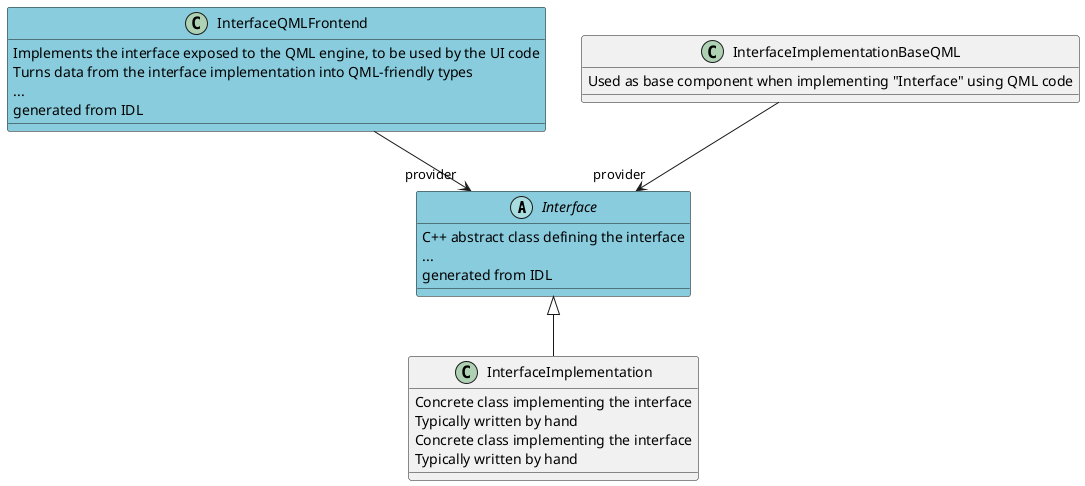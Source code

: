 @startuml


abstract class Interface #88CCDD {
    C++ abstract class defining the interface
...
    generated from IDL
}




class InterfaceQMLFrontend #88CCDD {
    Implements the interface exposed to the QML engine, to be used by the UI code
    Turns data from the interface implementation into QML-friendly types
...
    generated from IDL
}


class InterfaceImplementation {
    Concrete class implementing the interface
    Typically written by hand
}

class InterfaceImplementation {
    Concrete class implementing the interface
    Typically written by hand
}

class InterfaceImplementationBaseQML {
    Used as base component when implementing "Interface" using QML code
}

Interface <|-- InterfaceImplementation

InterfaceQMLFrontend --> "provider" Interface

InterfaceImplementationBaseQML --> "provider" Interface


@enduml
